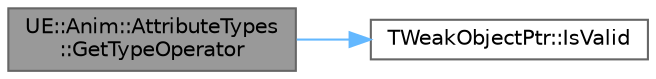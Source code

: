 digraph "UE::Anim::AttributeTypes::GetTypeOperator"
{
 // INTERACTIVE_SVG=YES
 // LATEX_PDF_SIZE
  bgcolor="transparent";
  edge [fontname=Helvetica,fontsize=10,labelfontname=Helvetica,labelfontsize=10];
  node [fontname=Helvetica,fontsize=10,shape=box,height=0.2,width=0.4];
  rankdir="LR";
  Node1 [id="Node000001",label="UE::Anim::AttributeTypes\l::GetTypeOperator",height=0.2,width=0.4,color="gray40", fillcolor="grey60", style="filled", fontcolor="black",tooltip="Returns the blend operator for the provided type, asserts when the type is not registered."];
  Node1 -> Node2 [id="edge1_Node000001_Node000002",color="steelblue1",style="solid",tooltip=" "];
  Node2 [id="Node000002",label="TWeakObjectPtr::IsValid",height=0.2,width=0.4,color="grey40", fillcolor="white", style="filled",URL="$d3/daa/structTWeakObjectPtr.html#aa2eff57019dfe4d10ccde7a252e0cec3",tooltip="Test if this points to a live UObject."];
}
